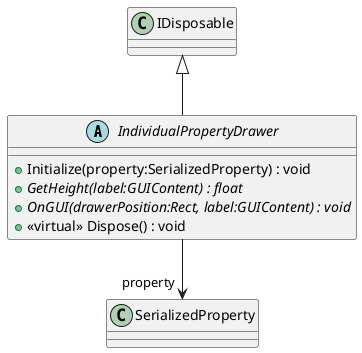 @startuml
abstract class IndividualPropertyDrawer {
    + Initialize(property:SerializedProperty) : void
    + {abstract} GetHeight(label:GUIContent) : float
    + {abstract} OnGUI(drawerPosition:Rect, label:GUIContent) : void
    + <<virtual>> Dispose() : void
}
IDisposable <|-- IndividualPropertyDrawer
IndividualPropertyDrawer --> "property" SerializedProperty
@enduml
